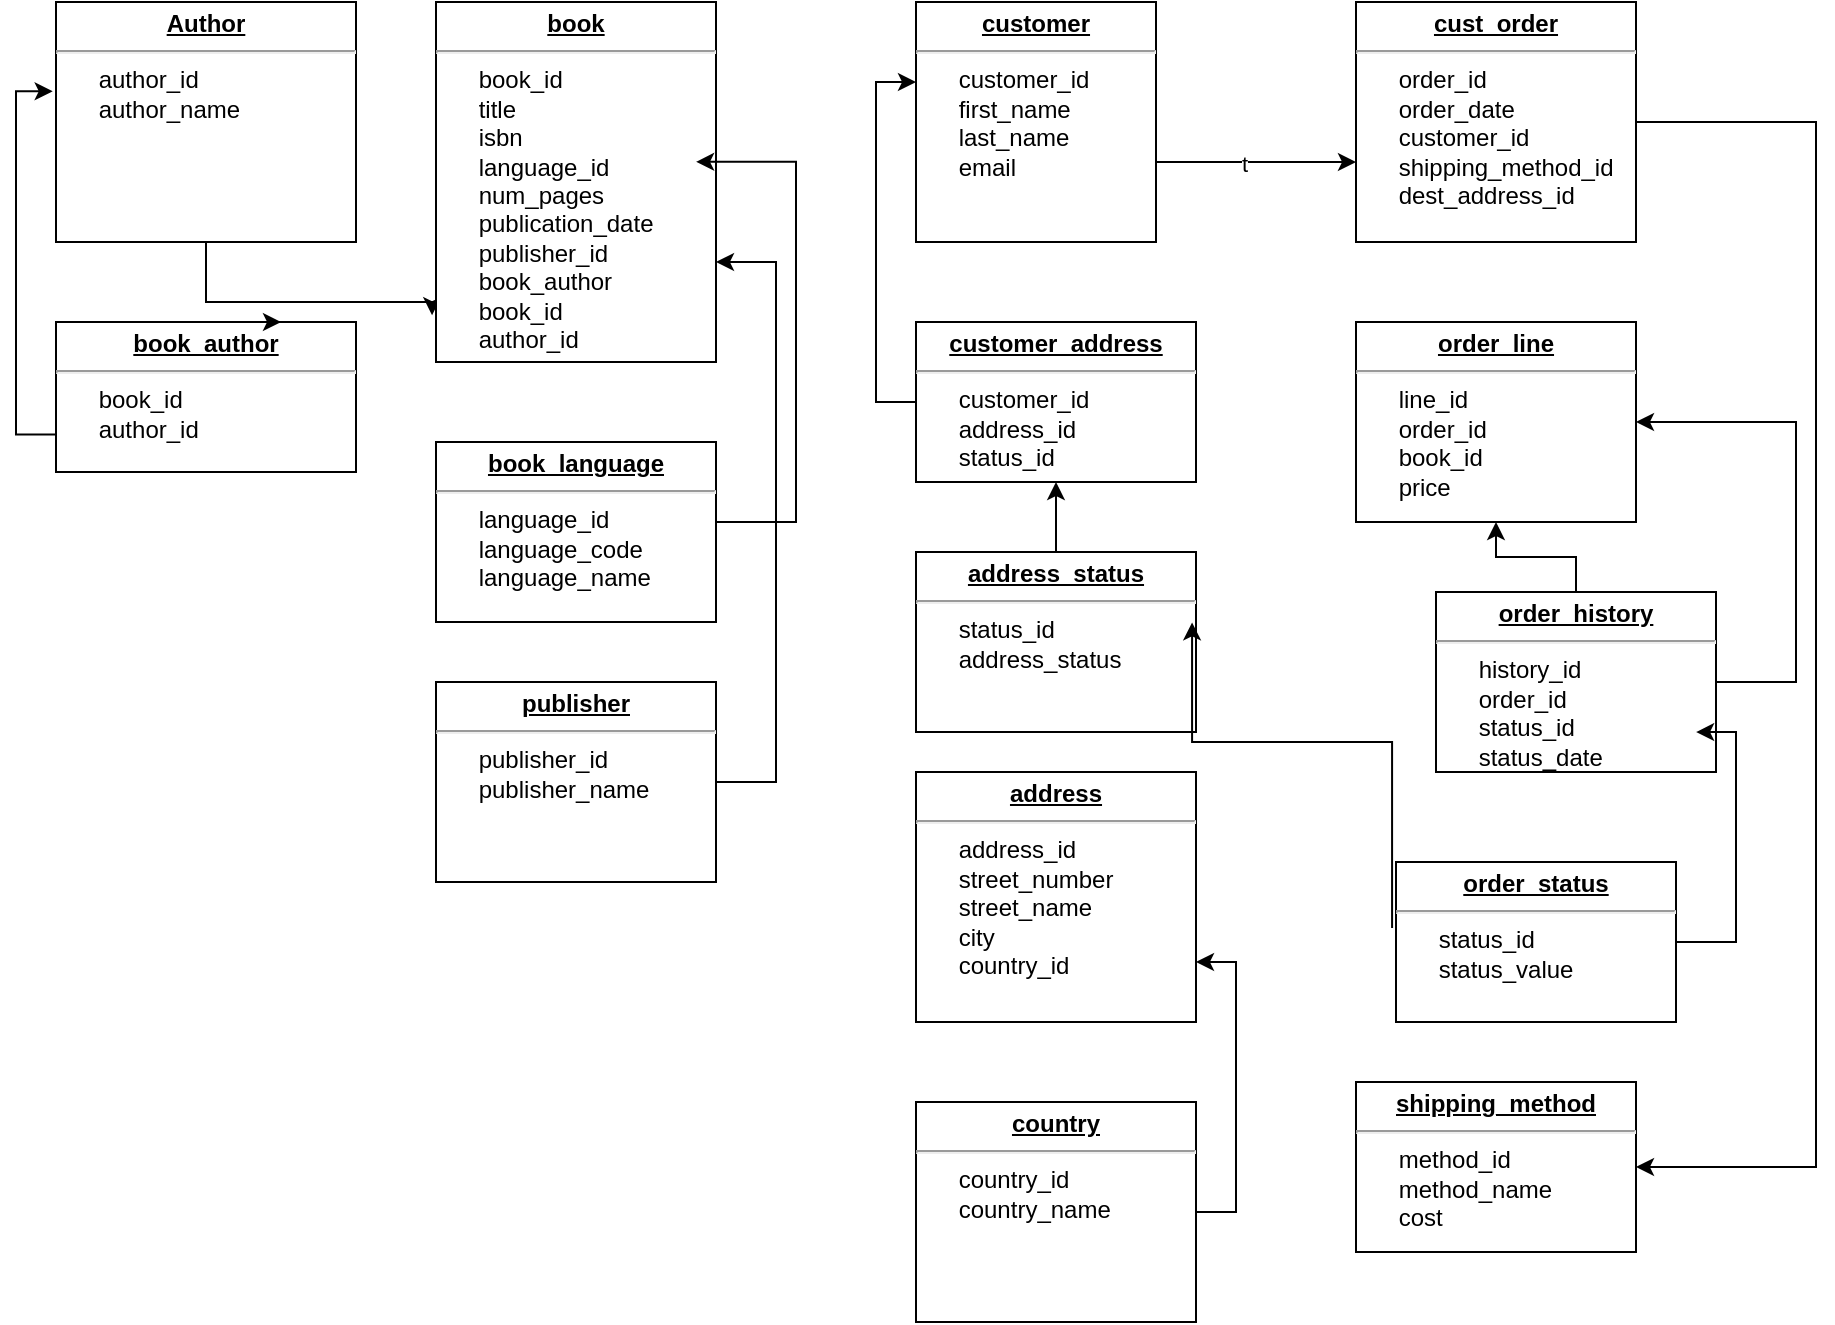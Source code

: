 <mxfile version="20.4.0" type="github">
  <diagram name="Page-1" id="a7904f86-f2b4-8e86-fa97-74104820619b">
    <mxGraphModel dx="1250" dy="613" grid="1" gridSize="10" guides="1" tooltips="1" connect="1" arrows="1" fold="1" page="1" pageScale="1" pageWidth="1100" pageHeight="850" background="none" math="0" shadow="0">
      <root>
        <mxCell id="0" />
        <mxCell id="1" parent="0" />
        <mxCell id="oSgY0kMmVJ8_hn1RCqEI-17" value="" style="edgeStyle=elbowEdgeStyle;rounded=0;orthogonalLoop=1;jettySize=auto;elbow=vertical;html=1;entryX=-0.014;entryY=0.87;entryDx=0;entryDy=0;entryPerimeter=0;" edge="1" parent="1" source="24794b860abc3c2d-1" target="24794b860abc3c2d-17">
          <mxGeometry relative="1" as="geometry">
            <mxPoint x="200" y="240" as="targetPoint" />
            <Array as="points">
              <mxPoint x="200" y="230" />
              <mxPoint x="190" y="220" />
              <mxPoint x="220" y="250" />
            </Array>
          </mxGeometry>
        </mxCell>
        <mxCell id="24794b860abc3c2d-1" value="&lt;p style=&quot;margin: 0px ; margin-top: 4px ; text-align: center ; text-decoration: underline&quot;&gt;&lt;b&gt;Author&lt;/b&gt;&lt;/p&gt;&lt;hr&gt;&lt;p style=&quot;margin: 0px ; margin-left: 8px&quot;&gt;&amp;nbsp; &amp;nbsp; author_id&amp;nbsp;&lt;/p&gt;&lt;p style=&quot;margin: 0px ; margin-left: 8px&quot;&gt;&amp;nbsp; &amp;nbsp; author_name&lt;/p&gt;" style="verticalAlign=top;align=left;overflow=fill;fontSize=12;fontFamily=Helvetica;html=1;rounded=0;shadow=0;comic=0;labelBackgroundColor=none;strokeWidth=1" parent="1" vertex="1">
          <mxGeometry x="30" y="80" width="150" height="120" as="geometry" />
        </mxCell>
        <mxCell id="oSgY0kMmVJ8_hn1RCqEI-25" value="" style="edgeStyle=elbowEdgeStyle;rounded=0;orthogonalLoop=1;jettySize=auto;elbow=vertical;html=1;" edge="1" parent="1" source="24794b860abc3c2d-16" target="24794b860abc3c2d-18">
          <mxGeometry relative="1" as="geometry">
            <mxPoint x="880" y="280" as="targetPoint" />
            <Array as="points">
              <mxPoint x="900" y="360" />
              <mxPoint x="890" y="340" />
            </Array>
          </mxGeometry>
        </mxCell>
        <mxCell id="oSgY0kMmVJ8_hn1RCqEI-35" value="" style="edgeStyle=elbowEdgeStyle;rounded=0;orthogonalLoop=1;jettySize=auto;elbow=vertical;html=1;" edge="1" parent="1" source="24794b860abc3c2d-16" target="24794b860abc3c2d-18">
          <mxGeometry relative="1" as="geometry" />
        </mxCell>
        <mxCell id="24794b860abc3c2d-16" value="&lt;p style=&quot;margin: 0px ; margin-top: 4px ; text-align: center ; text-decoration: underline&quot;&gt;&lt;b&gt;order_history&lt;/b&gt;&lt;/p&gt;&lt;hr&gt;&lt;p style=&quot;margin: 0px ; margin-left: 8px&quot;&gt;&amp;nbsp; &amp;nbsp; history_id&amp;nbsp;&lt;/p&gt;&lt;p style=&quot;margin: 0px ; margin-left: 8px&quot;&gt;&amp;nbsp; &amp;nbsp; order_id&amp;nbsp;&lt;/p&gt;&lt;p style=&quot;margin: 0px ; margin-left: 8px&quot;&gt;&amp;nbsp; &amp;nbsp; status_id&amp;nbsp;&lt;/p&gt;&lt;p style=&quot;margin: 0px ; margin-left: 8px&quot;&gt;&amp;nbsp; &amp;nbsp; status_date&amp;nbsp;&lt;/p&gt;" style="verticalAlign=top;align=left;overflow=fill;fontSize=12;fontFamily=Helvetica;html=1;rounded=0;shadow=0;comic=0;labelBackgroundColor=none;strokeWidth=1" parent="1" vertex="1">
          <mxGeometry x="720" y="375" width="140" height="90" as="geometry" />
        </mxCell>
        <mxCell id="24794b860abc3c2d-17" value="&lt;p style=&quot;margin: 0px ; margin-top: 4px ; text-align: center ; text-decoration: underline&quot;&gt;&lt;b&gt;book&lt;/b&gt;&lt;/p&gt;&lt;hr&gt;&lt;p style=&quot;margin: 0px ; margin-left: 8px&quot;&gt;&amp;nbsp; &amp;nbsp; book_id&lt;/p&gt;&lt;p style=&quot;margin: 0px ; margin-left: 8px&quot;&gt;&amp;nbsp; &amp;nbsp; title&amp;nbsp;&lt;/p&gt;&lt;p style=&quot;margin: 0px ; margin-left: 8px&quot;&gt;&amp;nbsp; &amp;nbsp; isbn&lt;/p&gt;&lt;p style=&quot;margin: 0px ; margin-left: 8px&quot;&gt;&amp;nbsp; &amp;nbsp; language_id&lt;/p&gt;&lt;p style=&quot;margin: 0px ; margin-left: 8px&quot;&gt;&amp;nbsp; &amp;nbsp; num_pages&amp;nbsp;&lt;/p&gt;&lt;p style=&quot;margin: 0px ; margin-left: 8px&quot;&gt;&amp;nbsp; &amp;nbsp; publication_date&amp;nbsp;&lt;/p&gt;&lt;p style=&quot;margin: 0px ; margin-left: 8px&quot;&gt;&amp;nbsp; &amp;nbsp; publisher_id&amp;nbsp;&lt;/p&gt;&lt;p style=&quot;margin: 0px ; margin-left: 8px&quot;&gt;&amp;nbsp; &amp;nbsp; book_author&amp;nbsp;&lt;/p&gt;&lt;p style=&quot;margin: 0px ; margin-left: 8px&quot;&gt;&amp;nbsp; &amp;nbsp; book_id&amp;nbsp;&lt;/p&gt;&lt;p style=&quot;margin: 0px ; margin-left: 8px&quot;&gt;&amp;nbsp; &amp;nbsp; author_id&lt;/p&gt;" style="verticalAlign=top;align=left;overflow=fill;fontSize=12;fontFamily=Helvetica;html=1;rounded=0;shadow=0;comic=0;labelBackgroundColor=none;strokeWidth=1" parent="1" vertex="1">
          <mxGeometry x="220" y="80" width="140" height="180" as="geometry" />
        </mxCell>
        <mxCell id="24794b860abc3c2d-18" value="&lt;p style=&quot;margin: 0px ; margin-top: 4px ; text-align: center ; text-decoration: underline&quot;&gt;&lt;b&gt;order_line&lt;/b&gt;&lt;/p&gt;&lt;hr&gt;&lt;p style=&quot;margin: 0px ; margin-left: 8px&quot;&gt;&amp;nbsp; &amp;nbsp; line_id&amp;nbsp;&lt;/p&gt;&lt;p style=&quot;margin: 0px ; margin-left: 8px&quot;&gt;&amp;nbsp; &amp;nbsp; order_id&amp;nbsp;&lt;/p&gt;&lt;p style=&quot;margin: 0px ; margin-left: 8px&quot;&gt;&amp;nbsp; &amp;nbsp; book_id&amp;nbsp;&lt;/p&gt;&lt;p style=&quot;margin: 0px ; margin-left: 8px&quot;&gt;&amp;nbsp; &amp;nbsp; price&amp;nbsp;&lt;/p&gt;" style="verticalAlign=top;align=left;overflow=fill;fontSize=12;fontFamily=Helvetica;html=1;rounded=0;shadow=0;comic=0;labelBackgroundColor=none;strokeWidth=1" parent="1" vertex="1">
          <mxGeometry x="680" y="240" width="140" height="100" as="geometry" />
        </mxCell>
        <mxCell id="oSgY0kMmVJ8_hn1RCqEI-21" value="" style="edgeStyle=elbowEdgeStyle;rounded=0;orthogonalLoop=1;jettySize=auto;elbow=vertical;html=1;" edge="1" parent="1" source="24794b860abc3c2d-19" target="24794b860abc3c2d-17">
          <mxGeometry relative="1" as="geometry">
            <mxPoint x="420" y="490" as="targetPoint" />
            <Array as="points">
              <mxPoint x="390" y="210" />
              <mxPoint x="410" y="330" />
            </Array>
          </mxGeometry>
        </mxCell>
        <mxCell id="24794b860abc3c2d-19" value="&lt;p style=&quot;margin: 0px ; margin-top: 4px ; text-align: center ; text-decoration: underline&quot;&gt;&lt;b&gt;publisher&lt;/b&gt;&lt;/p&gt;&lt;hr&gt;&lt;p style=&quot;margin: 0px ; margin-left: 8px&quot;&gt;&amp;nbsp; &amp;nbsp; publisher_id&amp;nbsp;&lt;/p&gt;&lt;p style=&quot;margin: 0px ; margin-left: 8px&quot;&gt;&amp;nbsp; &amp;nbsp; publisher_name&amp;nbsp;&lt;/p&gt;" style="verticalAlign=top;align=left;overflow=fill;fontSize=12;fontFamily=Helvetica;html=1;rounded=0;shadow=0;comic=0;labelBackgroundColor=none;strokeWidth=1" parent="1" vertex="1">
          <mxGeometry x="220" y="420" width="140" height="100" as="geometry" />
        </mxCell>
        <mxCell id="oSgY0kMmVJ8_hn1RCqEI-38" value="" style="edgeStyle=elbowEdgeStyle;rounded=0;orthogonalLoop=1;jettySize=auto;elbow=vertical;html=1;" edge="1" parent="1" source="24794b860abc3c2d-20" target="24794b860abc3c2d-21">
          <mxGeometry relative="1" as="geometry" />
        </mxCell>
        <mxCell id="24794b860abc3c2d-20" value="&lt;p style=&quot;margin: 0px ; margin-top: 4px ; text-align: center ; text-decoration: underline&quot;&gt;&lt;b&gt;address_status&lt;/b&gt;&lt;/p&gt;&lt;hr&gt;&lt;p style=&quot;margin: 0px ; margin-left: 8px&quot;&gt;&amp;nbsp; &amp;nbsp; status_id&amp;nbsp;&lt;/p&gt;&lt;p style=&quot;margin: 0px ; margin-left: 8px&quot;&gt;&amp;nbsp; &amp;nbsp; address_status&amp;nbsp;&lt;/p&gt;" style="verticalAlign=top;align=left;overflow=fill;fontSize=12;fontFamily=Helvetica;html=1;rounded=0;shadow=0;comic=0;labelBackgroundColor=none;strokeWidth=1" parent="1" vertex="1">
          <mxGeometry x="460" y="355" width="140" height="90" as="geometry" />
        </mxCell>
        <mxCell id="oSgY0kMmVJ8_hn1RCqEI-19" value="" style="edgeStyle=elbowEdgeStyle;rounded=0;orthogonalLoop=1;jettySize=auto;elbow=vertical;html=1;" edge="1" parent="1" source="24794b860abc3c2d-21" target="24794b860abc3c2d-24">
          <mxGeometry relative="1" as="geometry">
            <mxPoint x="420" y="130" as="targetPoint" />
            <Array as="points">
              <mxPoint x="440" y="120" />
              <mxPoint x="420" y="310" />
            </Array>
          </mxGeometry>
        </mxCell>
        <mxCell id="24794b860abc3c2d-21" value="&lt;p style=&quot;margin: 0px ; margin-top: 4px ; text-align: center ; text-decoration: underline&quot;&gt;&lt;b&gt;customer_address&lt;/b&gt;&lt;/p&gt;&lt;hr&gt;&lt;p style=&quot;margin: 0px ; margin-left: 8px&quot;&gt;&amp;nbsp; &amp;nbsp; customer_id&amp;nbsp;&lt;/p&gt;&lt;p style=&quot;margin: 0px ; margin-left: 8px&quot;&gt;&amp;nbsp; &amp;nbsp; address_id&amp;nbsp;&lt;/p&gt;&lt;p style=&quot;margin: 0px ; margin-left: 8px&quot;&gt;&amp;nbsp; &amp;nbsp; status_id&amp;nbsp;&lt;/p&gt;" style="verticalAlign=top;align=left;overflow=fill;fontSize=12;fontFamily=Helvetica;html=1;rounded=0;shadow=0;comic=0;labelBackgroundColor=none;strokeWidth=1" parent="1" vertex="1">
          <mxGeometry x="460" y="240" width="140" height="80" as="geometry" />
        </mxCell>
        <mxCell id="oSgY0kMmVJ8_hn1RCqEI-27" value="" style="edgeStyle=elbowEdgeStyle;rounded=0;orthogonalLoop=1;jettySize=auto;elbow=vertical;html=1;entryX=0.929;entryY=0.778;entryDx=0;entryDy=0;entryPerimeter=0;" edge="1" parent="1" source="24794b860abc3c2d-22" target="24794b860abc3c2d-16">
          <mxGeometry relative="1" as="geometry">
            <mxPoint x="870" y="450" as="targetPoint" />
            <Array as="points">
              <mxPoint x="870" y="500" />
            </Array>
          </mxGeometry>
        </mxCell>
        <mxCell id="oSgY0kMmVJ8_hn1RCqEI-45" value="" style="edgeStyle=elbowEdgeStyle;rounded=0;orthogonalLoop=1;jettySize=auto;elbow=vertical;html=1;entryX=0.986;entryY=0.391;entryDx=0;entryDy=0;entryPerimeter=0;exitX=-0.014;exitY=0.413;exitDx=0;exitDy=0;exitPerimeter=0;" edge="1" parent="1" source="24794b860abc3c2d-22" target="24794b860abc3c2d-20">
          <mxGeometry relative="1" as="geometry">
            <mxPoint x="690" y="550" as="sourcePoint" />
            <Array as="points">
              <mxPoint x="620" y="450" />
              <mxPoint x="670" y="470" />
            </Array>
          </mxGeometry>
        </mxCell>
        <mxCell id="24794b860abc3c2d-22" value="&lt;p style=&quot;margin: 0px ; margin-top: 4px ; text-align: center ; text-decoration: underline&quot;&gt;&lt;b&gt;order_status&lt;/b&gt;&lt;/p&gt;&lt;hr&gt;&lt;p style=&quot;margin: 0px ; margin-left: 8px&quot;&gt;&lt;span style=&quot;background-color: initial;&quot;&gt;&amp;nbsp; &amp;nbsp; status_id&amp;nbsp;&lt;/span&gt;&lt;/p&gt;&lt;p style=&quot;margin: 0px ; margin-left: 8px&quot;&gt;&amp;nbsp; &amp;nbsp; status_value&lt;/p&gt;" style="verticalAlign=top;align=left;overflow=fill;fontSize=12;fontFamily=Helvetica;html=1;rounded=0;shadow=0;comic=0;labelBackgroundColor=none;strokeWidth=1" parent="1" vertex="1">
          <mxGeometry x="700" y="510" width="140" height="80" as="geometry" />
        </mxCell>
        <mxCell id="24794b860abc3c2d-23" value="&lt;p style=&quot;margin: 0px ; margin-top: 4px ; text-align: center ; text-decoration: underline&quot;&gt;&lt;b&gt;address&lt;/b&gt;&lt;/p&gt;&lt;hr&gt;&lt;p style=&quot;margin: 0px ; margin-left: 8px&quot;&gt;&amp;nbsp; &amp;nbsp; address_id&amp;nbsp;&lt;/p&gt;&lt;p style=&quot;margin: 0px ; margin-left: 8px&quot;&gt;&amp;nbsp; &amp;nbsp; street_number&amp;nbsp;&lt;/p&gt;&lt;p style=&quot;margin: 0px ; margin-left: 8px&quot;&gt;&amp;nbsp; &amp;nbsp; street_name&amp;nbsp;&lt;/p&gt;&lt;p style=&quot;margin: 0px ; margin-left: 8px&quot;&gt;&amp;nbsp; &amp;nbsp; city&amp;nbsp;&lt;/p&gt;&lt;p style=&quot;margin: 0px ; margin-left: 8px&quot;&gt;&amp;nbsp; &amp;nbsp; country_id&amp;nbsp;&lt;/p&gt;" style="verticalAlign=top;align=left;overflow=fill;fontSize=12;fontFamily=Helvetica;html=1;rounded=0;shadow=0;comic=0;labelBackgroundColor=none;strokeWidth=1" parent="1" vertex="1">
          <mxGeometry x="460" y="465" width="140" height="125" as="geometry" />
        </mxCell>
        <mxCell id="oSgY0kMmVJ8_hn1RCqEI-18" value="" style="edgeStyle=elbowEdgeStyle;rounded=0;orthogonalLoop=1;jettySize=auto;elbow=vertical;html=1;exitX=1;exitY=0.333;exitDx=0;exitDy=0;exitPerimeter=0;" edge="1" parent="1" source="24794b860abc3c2d-24" target="24794b860abc3c2d-25">
          <mxGeometry relative="1" as="geometry">
            <mxPoint x="600" y="120" as="sourcePoint" />
            <mxPoint x="640" y="160" as="targetPoint" />
            <Array as="points">
              <mxPoint x="600" y="160" />
              <mxPoint x="610" y="120" />
              <mxPoint x="630" y="150" />
            </Array>
          </mxGeometry>
        </mxCell>
        <mxCell id="oSgY0kMmVJ8_hn1RCqEI-23" value="t" style="edgeLabel;html=1;align=center;verticalAlign=middle;resizable=0;points=[];" vertex="1" connectable="0" parent="oSgY0kMmVJ8_hn1RCqEI-18">
          <mxGeometry x="0.197" y="-1" relative="1" as="geometry">
            <mxPoint as="offset" />
          </mxGeometry>
        </mxCell>
        <mxCell id="24794b860abc3c2d-24" value="&lt;p style=&quot;margin: 0px ; margin-top: 4px ; text-align: center ; text-decoration: underline&quot;&gt;&lt;b&gt;customer&lt;/b&gt;&lt;/p&gt;&lt;hr&gt;&lt;p style=&quot;margin: 0px ; margin-left: 8px&quot;&gt;&amp;nbsp; &amp;nbsp; customer_id&amp;nbsp;&lt;/p&gt;&lt;p style=&quot;margin: 0px ; margin-left: 8px&quot;&gt;&amp;nbsp; &amp;nbsp; first_name&amp;nbsp;&lt;/p&gt;&lt;p style=&quot;margin: 0px ; margin-left: 8px&quot;&gt;&amp;nbsp; &amp;nbsp; last_name&amp;nbsp;&lt;/p&gt;&lt;p style=&quot;margin: 0px ; margin-left: 8px&quot;&gt;&amp;nbsp; &amp;nbsp; email&lt;/p&gt;" style="verticalAlign=top;align=left;overflow=fill;fontSize=12;fontFamily=Helvetica;html=1;rounded=0;shadow=0;comic=0;labelBackgroundColor=none;strokeWidth=1" parent="1" vertex="1">
          <mxGeometry x="460" y="80" width="120" height="120" as="geometry" />
        </mxCell>
        <mxCell id="oSgY0kMmVJ8_hn1RCqEI-32" value="" style="edgeStyle=elbowEdgeStyle;rounded=0;orthogonalLoop=1;jettySize=auto;elbow=vertical;html=1;entryX=1;entryY=0.5;entryDx=0;entryDy=0;" edge="1" parent="1" source="24794b860abc3c2d-25" target="24794b860abc3c2d-28">
          <mxGeometry relative="1" as="geometry">
            <mxPoint x="970" y="150" as="targetPoint" />
            <Array as="points">
              <mxPoint x="910" y="650" />
              <mxPoint x="830" y="660" />
              <mxPoint x="910" y="640" />
              <mxPoint x="840" y="650" />
              <mxPoint x="890" y="650" />
              <mxPoint x="890" y="650" />
              <mxPoint x="850" y="660" />
              <mxPoint x="860" y="670" />
              <mxPoint x="920" y="370" />
            </Array>
          </mxGeometry>
        </mxCell>
        <mxCell id="24794b860abc3c2d-25" value="&lt;p style=&quot;margin: 0px ; margin-top: 4px ; text-align: center ; text-decoration: underline&quot;&gt;&lt;b&gt;cust_order&lt;/b&gt;&lt;/p&gt;&lt;hr&gt;&lt;p style=&quot;margin: 0px ; margin-left: 8px&quot;&gt;&amp;nbsp; &amp;nbsp; order_id&amp;nbsp;&lt;/p&gt;&lt;p style=&quot;margin: 0px ; margin-left: 8px&quot;&gt;&amp;nbsp; &amp;nbsp; order_date&amp;nbsp;&lt;/p&gt;&lt;p style=&quot;margin: 0px ; margin-left: 8px&quot;&gt;&amp;nbsp; &amp;nbsp; customer_id&amp;nbsp;&lt;/p&gt;&lt;p style=&quot;margin: 0px ; margin-left: 8px&quot;&gt;&amp;nbsp; &amp;nbsp; shipping_method_id&amp;nbsp;&lt;/p&gt;&lt;p style=&quot;margin: 0px ; margin-left: 8px&quot;&gt;&amp;nbsp; &amp;nbsp; dest_address_id&amp;nbsp;&lt;/p&gt;&lt;p style=&quot;margin: 0px ; margin-left: 8px&quot;&gt;&lt;br&gt;&lt;/p&gt;" style="verticalAlign=top;align=left;overflow=fill;fontSize=12;fontFamily=Helvetica;html=1;rounded=0;shadow=0;comic=0;labelBackgroundColor=none;strokeWidth=1" parent="1" vertex="1">
          <mxGeometry x="680" y="80" width="140" height="120" as="geometry" />
        </mxCell>
        <mxCell id="oSgY0kMmVJ8_hn1RCqEI-28" value="" style="edgeStyle=elbowEdgeStyle;rounded=0;orthogonalLoop=1;jettySize=auto;elbow=vertical;html=1;" edge="1" parent="1" source="24794b860abc3c2d-26" target="24794b860abc3c2d-23">
          <mxGeometry relative="1" as="geometry">
            <mxPoint x="630" y="560" as="targetPoint" />
            <Array as="points">
              <mxPoint x="620" y="560" />
              <mxPoint x="630" y="580" />
              <mxPoint x="610" y="670" />
              <mxPoint x="630" y="560" />
              <mxPoint x="650" y="660" />
            </Array>
          </mxGeometry>
        </mxCell>
        <mxCell id="24794b860abc3c2d-26" value="&lt;p style=&quot;margin: 0px ; margin-top: 4px ; text-align: center ; text-decoration: underline&quot;&gt;&lt;b&gt;country&lt;/b&gt;&lt;/p&gt;&lt;hr&gt;&lt;p style=&quot;margin: 0px ; margin-left: 8px&quot;&gt;&amp;nbsp; &amp;nbsp; country_id&amp;nbsp;&lt;/p&gt;&lt;p style=&quot;margin: 0px ; margin-left: 8px&quot;&gt;&amp;nbsp; &amp;nbsp; country_name&lt;/p&gt;" style="verticalAlign=top;align=left;overflow=fill;fontSize=12;fontFamily=Helvetica;html=1;rounded=0;shadow=0;comic=0;labelBackgroundColor=none;strokeWidth=1" parent="1" vertex="1">
          <mxGeometry x="460" y="630" width="140" height="110" as="geometry" />
        </mxCell>
        <mxCell id="oSgY0kMmVJ8_hn1RCqEI-20" value="" style="edgeStyle=elbowEdgeStyle;rounded=0;orthogonalLoop=1;jettySize=auto;elbow=vertical;html=1;entryX=0.929;entryY=0.444;entryDx=0;entryDy=0;entryPerimeter=0;" edge="1" parent="1" source="24794b860abc3c2d-27" target="24794b860abc3c2d-17">
          <mxGeometry relative="1" as="geometry">
            <mxPoint x="400" y="160" as="targetPoint" />
            <Array as="points">
              <mxPoint x="400" y="340" />
            </Array>
          </mxGeometry>
        </mxCell>
        <mxCell id="24794b860abc3c2d-27" value="&lt;p style=&quot;margin: 0px ; margin-top: 4px ; text-align: center ; text-decoration: underline&quot;&gt;&lt;b&gt;book_language&lt;/b&gt;&lt;/p&gt;&lt;hr&gt;&lt;p style=&quot;margin: 0px ; margin-left: 8px&quot;&gt;&amp;nbsp; &amp;nbsp; language_id&amp;nbsp;&lt;/p&gt;&lt;p style=&quot;margin: 0px ; margin-left: 8px&quot;&gt;&amp;nbsp; &amp;nbsp; language_code&amp;nbsp;&lt;/p&gt;&lt;p style=&quot;margin: 0px ; margin-left: 8px&quot;&gt;&amp;nbsp; &amp;nbsp; language_name&amp;nbsp;&lt;/p&gt;" style="verticalAlign=top;align=left;overflow=fill;fontSize=12;fontFamily=Helvetica;html=1;rounded=0;shadow=0;comic=0;labelBackgroundColor=none;strokeWidth=1" parent="1" vertex="1">
          <mxGeometry x="220" y="300" width="140" height="90" as="geometry" />
        </mxCell>
        <mxCell id="24794b860abc3c2d-28" value="&lt;p style=&quot;margin: 0px ; margin-top: 4px ; text-align: center ; text-decoration: underline&quot;&gt;&lt;b&gt;shipping_method&lt;/b&gt;&lt;/p&gt;&lt;hr&gt;&lt;p style=&quot;margin: 0px ; margin-left: 8px&quot;&gt;&amp;nbsp; &amp;nbsp; method_id&amp;nbsp;&lt;/p&gt;&lt;p style=&quot;margin: 0px ; margin-left: 8px&quot;&gt;&amp;nbsp; &amp;nbsp; method_name&amp;nbsp;&lt;/p&gt;&lt;p style=&quot;margin: 0px ; margin-left: 8px&quot;&gt;&amp;nbsp; &amp;nbsp; cost&amp;nbsp;&lt;/p&gt;" style="verticalAlign=top;align=left;overflow=fill;fontSize=12;fontFamily=Helvetica;html=1;rounded=0;shadow=0;comic=0;labelBackgroundColor=none;strokeWidth=1" parent="1" vertex="1">
          <mxGeometry x="680" y="620" width="140" height="85" as="geometry" />
        </mxCell>
        <mxCell id="oSgY0kMmVJ8_hn1RCqEI-15" style="edgeStyle=elbowEdgeStyle;rounded=0;orthogonalLoop=1;jettySize=auto;elbow=vertical;html=1;exitX=0;exitY=0.75;exitDx=0;exitDy=0;entryX=-0.011;entryY=0.372;entryDx=0;entryDy=0;entryPerimeter=0;" edge="1" parent="1" source="24794b860abc3c2d-29" target="24794b860abc3c2d-1">
          <mxGeometry relative="1" as="geometry">
            <mxPoint x="10" y="130" as="targetPoint" />
            <Array as="points">
              <mxPoint x="10" y="220" />
            </Array>
          </mxGeometry>
        </mxCell>
        <mxCell id="24794b860abc3c2d-29" value="&lt;p style=&quot;margin: 4px 0px 0px; text-align: center;&quot;&gt;&lt;b&gt;&lt;u&gt;book_author&lt;/u&gt;&lt;/b&gt;&lt;br&gt;&lt;/p&gt;&lt;hr&gt;&lt;p style=&quot;margin: 0px ; margin-left: 8px&quot;&gt;&amp;nbsp; &amp;nbsp; book_id&amp;nbsp;&lt;/p&gt;&lt;p style=&quot;margin: 0px ; margin-left: 8px&quot;&gt;&amp;nbsp; &amp;nbsp; author_id&amp;nbsp;&lt;/p&gt;&lt;p style=&quot;margin: 0px ; margin-left: 8px&quot;&gt;&amp;nbsp; &amp;nbsp;&lt;/p&gt;" style="verticalAlign=top;align=left;overflow=fill;fontSize=12;fontFamily=Helvetica;html=1;rounded=0;shadow=0;comic=0;labelBackgroundColor=none;strokeWidth=1" parent="1" vertex="1">
          <mxGeometry x="30" y="240" width="150" height="75" as="geometry" />
        </mxCell>
        <mxCell id="oSgY0kMmVJ8_hn1RCqEI-13" style="edgeStyle=none;rounded=0;orthogonalLoop=1;jettySize=auto;html=1;exitX=0.5;exitY=0;exitDx=0;exitDy=0;entryX=0.75;entryY=0;entryDx=0;entryDy=0;" edge="1" parent="1" source="24794b860abc3c2d-29" target="24794b860abc3c2d-29">
          <mxGeometry relative="1" as="geometry" />
        </mxCell>
      </root>
    </mxGraphModel>
  </diagram>
</mxfile>
